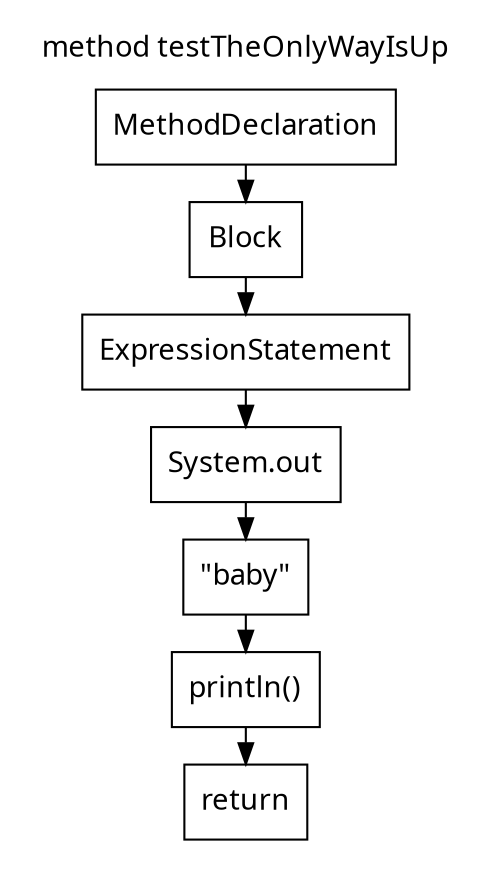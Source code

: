 digraph first {
  node [
    a = b;
    c = d;
    shape = rect;
    fontname = "Handlee";
  ]
  edge [
    a = b;
    c = d;
    fontname = "Handlee";
  ]
  a = b;
  bgcolor = transparent;
  c = d;
  e = f;
  fontname = "Handlee";
  compound = true;
  s_30 [
    class = "methodDeclaration";
    label = "MethodDeclaration";
    fillcolor = white;
    style = filled;
  ];
  s_30_3 [
    class = "block";
    label = "Block";
    fillcolor = white;
    style = filled;
  ];
  s_31 [
    class = "expressionStatement";
    label = "ExpressionStatement";
    fillcolor = white;
    style = filled;
  ];
  s_31_2 [
    class = "methodInvocation";
    label = "println()";
    fillcolor = white;
    style = filled;
  ];
  s_31_3 [
    class = "qualifiedName";
    label = "System.out";
    fillcolor = white;
    style = filled;
  ];
  s_31_7 [
    class = "stringLiteral literal";
    label = "\"baby\"";
    fillcolor = white;
    style = filled;
  ];
  m_32 [
    class = "method end";
    label = "return";
    fillcolor = white;
    style = filled;
  ];
  s_30 -> s_30_3;
  s_30_3 -> s_31;
  s_31 -> s_31_3;
  s_31_3 -> s_31_7;
  s_31_7 -> s_31_2;
  s_31_2 -> m_32;

  subgraph cluster_m_30 {
    label="method testTheOnlyWayIsUp";
    labeljust = "l";
    ranksep = 0.5;
    pencolor = transparent;
    s_30; s_30_3; s_31; s_31_2; s_31_3; s_31_7; m_32;
  }
}

